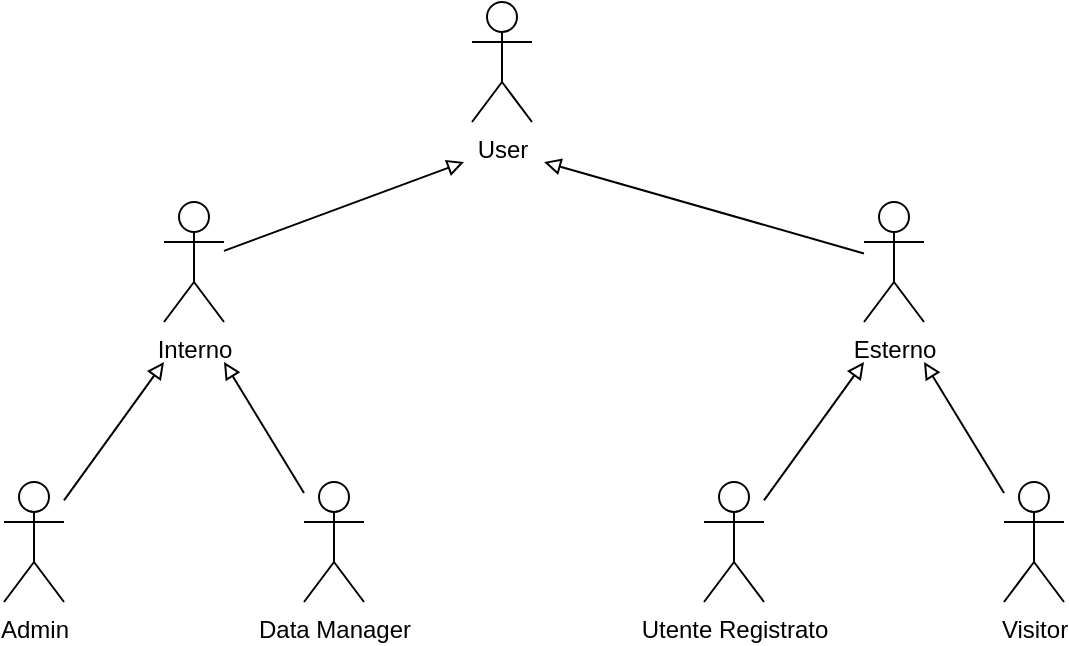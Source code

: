 <mxfile version="21.6.3" type="github">
  <diagram name="Page-1" id="dXMN3EbLFsjps9fhWBHW">
    <mxGraphModel dx="1183" dy="676" grid="1" gridSize="10" guides="1" tooltips="1" connect="1" arrows="1" fold="1" page="1" pageScale="1" pageWidth="827" pageHeight="1169" math="0" shadow="0">
      <root>
        <mxCell id="0" />
        <mxCell id="1" parent="0" />
        <mxCell id="d9bP67y8TKMKtsa6uZjx-1" value="User" style="shape=umlActor;verticalLabelPosition=bottom;verticalAlign=top;html=1;outlineConnect=0;" vertex="1" parent="1">
          <mxGeometry x="384" y="60" width="30" height="60" as="geometry" />
        </mxCell>
        <mxCell id="d9bP67y8TKMKtsa6uZjx-19" style="rounded=0;orthogonalLoop=1;jettySize=auto;html=1;endArrow=block;endFill=0;" edge="1" parent="1" source="d9bP67y8TKMKtsa6uZjx-2">
          <mxGeometry relative="1" as="geometry">
            <mxPoint x="380" y="140" as="targetPoint" />
          </mxGeometry>
        </mxCell>
        <mxCell id="d9bP67y8TKMKtsa6uZjx-2" value="Interno" style="shape=umlActor;verticalLabelPosition=bottom;verticalAlign=top;html=1;outlineConnect=0;" vertex="1" parent="1">
          <mxGeometry x="230" y="160" width="30" height="60" as="geometry" />
        </mxCell>
        <mxCell id="d9bP67y8TKMKtsa6uZjx-11" style="rounded=0;orthogonalLoop=1;jettySize=auto;html=1;endArrow=block;endFill=0;" edge="1" parent="1" source="d9bP67y8TKMKtsa6uZjx-3">
          <mxGeometry relative="1" as="geometry">
            <mxPoint x="230" y="240" as="targetPoint" />
          </mxGeometry>
        </mxCell>
        <mxCell id="d9bP67y8TKMKtsa6uZjx-3" value="Admin" style="shape=umlActor;verticalLabelPosition=bottom;verticalAlign=top;html=1;outlineConnect=0;" vertex="1" parent="1">
          <mxGeometry x="150" y="300" width="30" height="60" as="geometry" />
        </mxCell>
        <mxCell id="d9bP67y8TKMKtsa6uZjx-12" style="rounded=0;orthogonalLoop=1;jettySize=auto;html=1;endArrow=block;endFill=0;" edge="1" parent="1" source="d9bP67y8TKMKtsa6uZjx-7">
          <mxGeometry relative="1" as="geometry">
            <mxPoint x="260" y="240" as="targetPoint" />
          </mxGeometry>
        </mxCell>
        <mxCell id="d9bP67y8TKMKtsa6uZjx-7" value="Data Manager" style="shape=umlActor;verticalLabelPosition=bottom;verticalAlign=top;html=1;outlineConnect=0;" vertex="1" parent="1">
          <mxGeometry x="300" y="300" width="30" height="60" as="geometry" />
        </mxCell>
        <mxCell id="d9bP67y8TKMKtsa6uZjx-20" style="rounded=0;orthogonalLoop=1;jettySize=auto;html=1;endArrow=block;endFill=0;" edge="1" parent="1" source="d9bP67y8TKMKtsa6uZjx-14">
          <mxGeometry relative="1" as="geometry">
            <mxPoint x="420" y="140" as="targetPoint" />
          </mxGeometry>
        </mxCell>
        <mxCell id="d9bP67y8TKMKtsa6uZjx-14" value="Esterno" style="shape=umlActor;verticalLabelPosition=bottom;verticalAlign=top;html=1;outlineConnect=0;" vertex="1" parent="1">
          <mxGeometry x="580" y="160" width="30" height="60" as="geometry" />
        </mxCell>
        <mxCell id="d9bP67y8TKMKtsa6uZjx-15" style="rounded=0;orthogonalLoop=1;jettySize=auto;html=1;endArrow=block;endFill=0;" edge="1" parent="1" source="d9bP67y8TKMKtsa6uZjx-16">
          <mxGeometry relative="1" as="geometry">
            <mxPoint x="580" y="240" as="targetPoint" />
          </mxGeometry>
        </mxCell>
        <mxCell id="d9bP67y8TKMKtsa6uZjx-16" value="Utente Registrato" style="shape=umlActor;verticalLabelPosition=bottom;verticalAlign=top;html=1;outlineConnect=0;" vertex="1" parent="1">
          <mxGeometry x="500" y="300" width="30" height="60" as="geometry" />
        </mxCell>
        <mxCell id="d9bP67y8TKMKtsa6uZjx-17" style="rounded=0;orthogonalLoop=1;jettySize=auto;html=1;endArrow=block;endFill=0;" edge="1" parent="1" source="d9bP67y8TKMKtsa6uZjx-18">
          <mxGeometry relative="1" as="geometry">
            <mxPoint x="610" y="240" as="targetPoint" />
          </mxGeometry>
        </mxCell>
        <mxCell id="d9bP67y8TKMKtsa6uZjx-18" value="Visitor" style="shape=umlActor;verticalLabelPosition=bottom;verticalAlign=top;html=1;outlineConnect=0;" vertex="1" parent="1">
          <mxGeometry x="650" y="300" width="30" height="60" as="geometry" />
        </mxCell>
      </root>
    </mxGraphModel>
  </diagram>
</mxfile>
